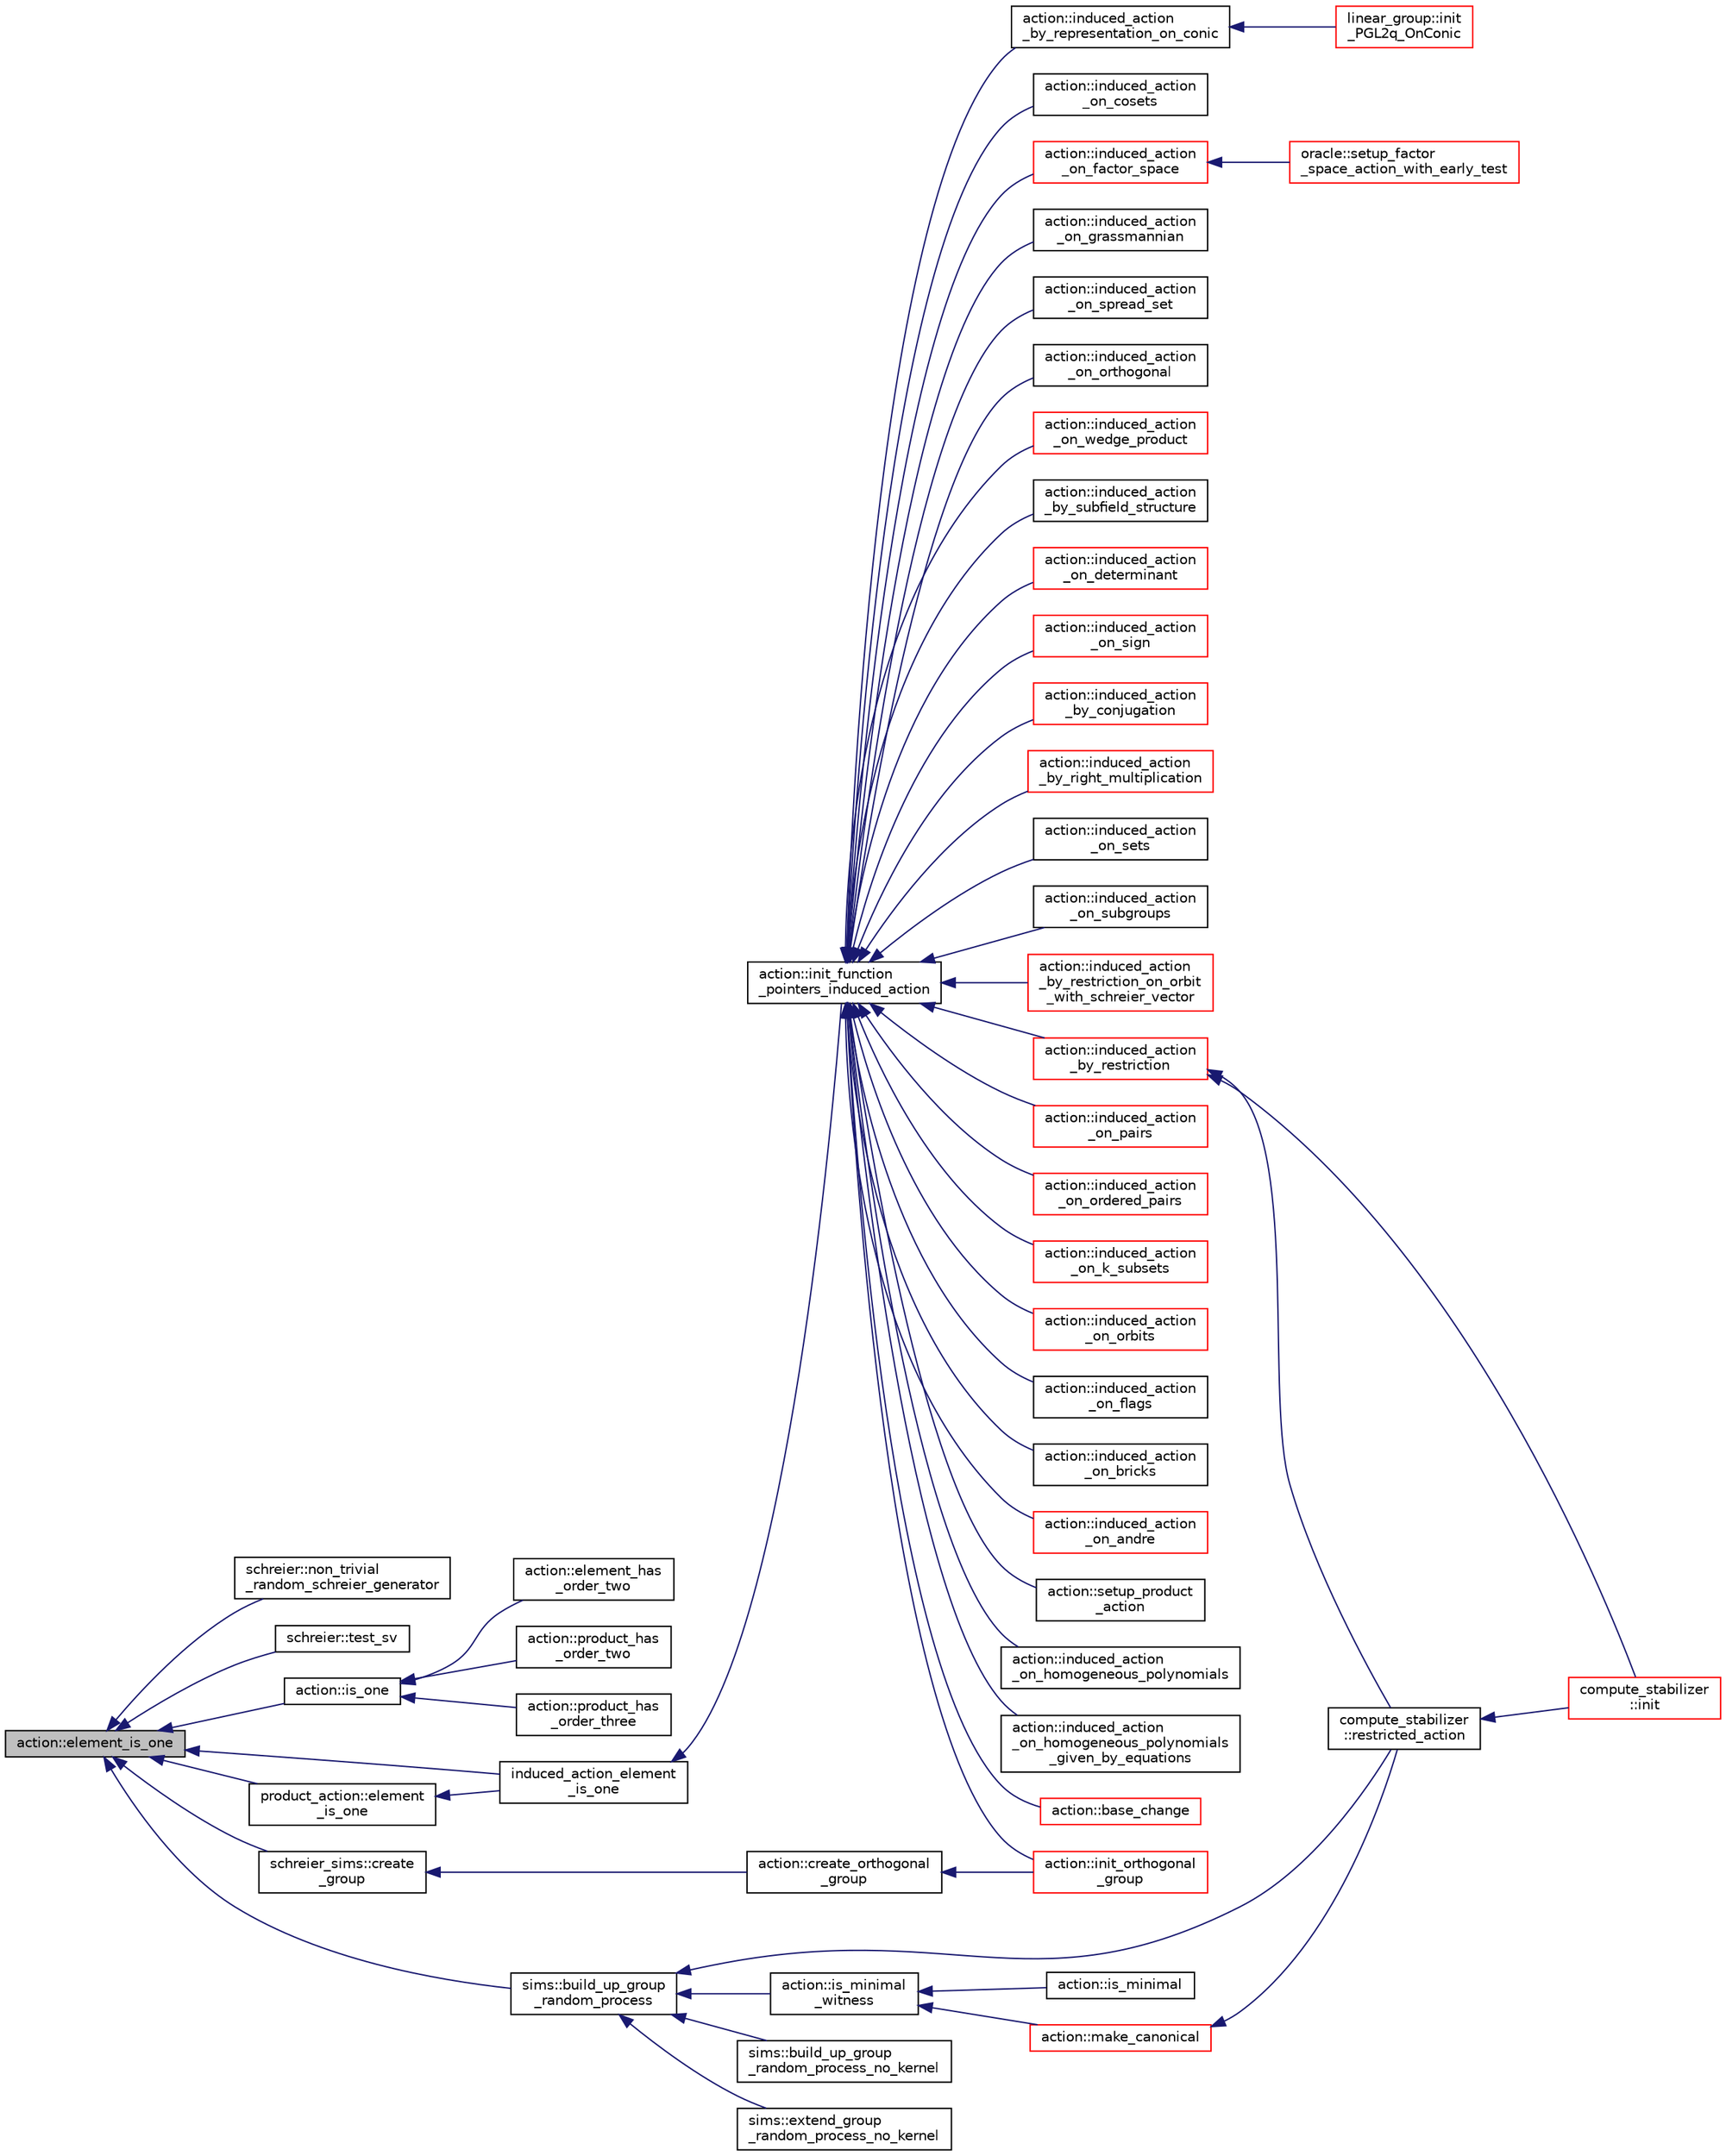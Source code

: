 digraph "action::element_is_one"
{
  edge [fontname="Helvetica",fontsize="10",labelfontname="Helvetica",labelfontsize="10"];
  node [fontname="Helvetica",fontsize="10",shape=record];
  rankdir="LR";
  Node4688 [label="action::element_is_one",height=0.2,width=0.4,color="black", fillcolor="grey75", style="filled", fontcolor="black"];
  Node4688 -> Node4689 [dir="back",color="midnightblue",fontsize="10",style="solid",fontname="Helvetica"];
  Node4689 [label="schreier::non_trivial\l_random_schreier_generator",height=0.2,width=0.4,color="black", fillcolor="white", style="filled",URL="$d3/dd6/classschreier.html#a9077ff6a0c61629d6e73aeb56b39a6a0"];
  Node4688 -> Node4690 [dir="back",color="midnightblue",fontsize="10",style="solid",fontname="Helvetica"];
  Node4690 [label="schreier::test_sv",height=0.2,width=0.4,color="black", fillcolor="white", style="filled",URL="$d3/dd6/classschreier.html#a3126deca325fbd23f1b7f03a1ef89dae"];
  Node4688 -> Node4691 [dir="back",color="midnightblue",fontsize="10",style="solid",fontname="Helvetica"];
  Node4691 [label="action::is_one",height=0.2,width=0.4,color="black", fillcolor="white", style="filled",URL="$d2/d86/classaction.html#a8c29d83d2e0d0bf5222e3699d6754580"];
  Node4691 -> Node4692 [dir="back",color="midnightblue",fontsize="10",style="solid",fontname="Helvetica"];
  Node4692 [label="action::element_has\l_order_two",height=0.2,width=0.4,color="black", fillcolor="white", style="filled",URL="$d2/d86/classaction.html#aa95202fa29f7ac079cbbf1fa18bc2f28"];
  Node4691 -> Node4693 [dir="back",color="midnightblue",fontsize="10",style="solid",fontname="Helvetica"];
  Node4693 [label="action::product_has\l_order_two",height=0.2,width=0.4,color="black", fillcolor="white", style="filled",URL="$d2/d86/classaction.html#af23981c4ce591ca41b23133eb362186a"];
  Node4691 -> Node4694 [dir="back",color="midnightblue",fontsize="10",style="solid",fontname="Helvetica"];
  Node4694 [label="action::product_has\l_order_three",height=0.2,width=0.4,color="black", fillcolor="white", style="filled",URL="$d2/d86/classaction.html#a92cfbcef9ad53841cffb3fdad0dd7ab8"];
  Node4688 -> Node4695 [dir="back",color="midnightblue",fontsize="10",style="solid",fontname="Helvetica"];
  Node4695 [label="induced_action_element\l_is_one",height=0.2,width=0.4,color="black", fillcolor="white", style="filled",URL="$d3/d27/interface_8_c.html#aadb6a2b56e25c82dd455de09bb4bda82"];
  Node4695 -> Node4696 [dir="back",color="midnightblue",fontsize="10",style="solid",fontname="Helvetica"];
  Node4696 [label="action::init_function\l_pointers_induced_action",height=0.2,width=0.4,color="black", fillcolor="white", style="filled",URL="$d2/d86/classaction.html#a3b9287d084b24f7a3b9532a7589c58de"];
  Node4696 -> Node4697 [dir="back",color="midnightblue",fontsize="10",style="solid",fontname="Helvetica"];
  Node4697 [label="action::induced_action\l_by_representation_on_conic",height=0.2,width=0.4,color="black", fillcolor="white", style="filled",URL="$d2/d86/classaction.html#a228538e3f07bc186db8eb5da8b90f617"];
  Node4697 -> Node4698 [dir="back",color="midnightblue",fontsize="10",style="solid",fontname="Helvetica"];
  Node4698 [label="linear_group::init\l_PGL2q_OnConic",height=0.2,width=0.4,color="red", fillcolor="white", style="filled",URL="$df/d5a/classlinear__group.html#a84c4d6e1849da4c6f8f096a1af2a8270"];
  Node4696 -> Node4705 [dir="back",color="midnightblue",fontsize="10",style="solid",fontname="Helvetica"];
  Node4705 [label="action::induced_action\l_on_cosets",height=0.2,width=0.4,color="black", fillcolor="white", style="filled",URL="$d2/d86/classaction.html#acbdff5ffed42af6a01f07dffb2787237"];
  Node4696 -> Node4706 [dir="back",color="midnightblue",fontsize="10",style="solid",fontname="Helvetica"];
  Node4706 [label="action::induced_action\l_on_factor_space",height=0.2,width=0.4,color="red", fillcolor="white", style="filled",URL="$d2/d86/classaction.html#af501ff2aa74fb6049bee5c01cd8b909b"];
  Node4706 -> Node4707 [dir="back",color="midnightblue",fontsize="10",style="solid",fontname="Helvetica"];
  Node4707 [label="oracle::setup_factor\l_space_action_with_early_test",height=0.2,width=0.4,color="red", fillcolor="white", style="filled",URL="$d7/da7/classoracle.html#a7c26a85886666829e9727df91d2f01ad"];
  Node4696 -> Node4788 [dir="back",color="midnightblue",fontsize="10",style="solid",fontname="Helvetica"];
  Node4788 [label="action::induced_action\l_on_grassmannian",height=0.2,width=0.4,color="black", fillcolor="white", style="filled",URL="$d2/d86/classaction.html#a295b730ecc0b0bf30f714094fef956ea"];
  Node4696 -> Node4789 [dir="back",color="midnightblue",fontsize="10",style="solid",fontname="Helvetica"];
  Node4789 [label="action::induced_action\l_on_spread_set",height=0.2,width=0.4,color="black", fillcolor="white", style="filled",URL="$d2/d86/classaction.html#a7c5839c650592f083dc850d81ed05a5b"];
  Node4696 -> Node4790 [dir="back",color="midnightblue",fontsize="10",style="solid",fontname="Helvetica"];
  Node4790 [label="action::induced_action\l_on_orthogonal",height=0.2,width=0.4,color="black", fillcolor="white", style="filled",URL="$d2/d86/classaction.html#a4f191cee643a81d7f18a4d729084e945"];
  Node4696 -> Node4791 [dir="back",color="midnightblue",fontsize="10",style="solid",fontname="Helvetica"];
  Node4791 [label="action::induced_action\l_on_wedge_product",height=0.2,width=0.4,color="red", fillcolor="white", style="filled",URL="$d2/d86/classaction.html#af13a5da25b8e8597ab695edff222fb6a"];
  Node4696 -> Node4793 [dir="back",color="midnightblue",fontsize="10",style="solid",fontname="Helvetica"];
  Node4793 [label="action::induced_action\l_by_subfield_structure",height=0.2,width=0.4,color="black", fillcolor="white", style="filled",URL="$d2/d86/classaction.html#add42951bdab176ceed6cc4af05dfa948"];
  Node4696 -> Node4794 [dir="back",color="midnightblue",fontsize="10",style="solid",fontname="Helvetica"];
  Node4794 [label="action::induced_action\l_on_determinant",height=0.2,width=0.4,color="red", fillcolor="white", style="filled",URL="$d2/d86/classaction.html#aa6b9d3c2ded2cae185ee31f2200ad0b5"];
  Node4696 -> Node4797 [dir="back",color="midnightblue",fontsize="10",style="solid",fontname="Helvetica"];
  Node4797 [label="action::induced_action\l_on_sign",height=0.2,width=0.4,color="red", fillcolor="white", style="filled",URL="$d2/d86/classaction.html#ab17b07971b94eae7c5efa21b33f643f1"];
  Node4696 -> Node4799 [dir="back",color="midnightblue",fontsize="10",style="solid",fontname="Helvetica"];
  Node4799 [label="action::induced_action\l_by_conjugation",height=0.2,width=0.4,color="red", fillcolor="white", style="filled",URL="$d2/d86/classaction.html#a45fb7703c6acac791acdcde339d21cc2"];
  Node4696 -> Node4807 [dir="back",color="midnightblue",fontsize="10",style="solid",fontname="Helvetica"];
  Node4807 [label="action::induced_action\l_by_right_multiplication",height=0.2,width=0.4,color="red", fillcolor="white", style="filled",URL="$d2/d86/classaction.html#aafa2818d9d98046507e2754938be0c04"];
  Node4696 -> Node4810 [dir="back",color="midnightblue",fontsize="10",style="solid",fontname="Helvetica"];
  Node4810 [label="action::induced_action\l_on_sets",height=0.2,width=0.4,color="black", fillcolor="white", style="filled",URL="$d2/d86/classaction.html#a09639acee6b88644c103b17050cc32f1"];
  Node4696 -> Node4811 [dir="back",color="midnightblue",fontsize="10",style="solid",fontname="Helvetica"];
  Node4811 [label="action::induced_action\l_on_subgroups",height=0.2,width=0.4,color="black", fillcolor="white", style="filled",URL="$d2/d86/classaction.html#ad0de7ea45a2a73c1b8e0f52ee3ce4610"];
  Node4696 -> Node4812 [dir="back",color="midnightblue",fontsize="10",style="solid",fontname="Helvetica"];
  Node4812 [label="action::induced_action\l_by_restriction_on_orbit\l_with_schreier_vector",height=0.2,width=0.4,color="red", fillcolor="white", style="filled",URL="$d2/d86/classaction.html#ad3ddab72625d9bebe7ac8eaef488cf4c"];
  Node4696 -> Node4814 [dir="back",color="midnightblue",fontsize="10",style="solid",fontname="Helvetica"];
  Node4814 [label="action::induced_action\l_by_restriction",height=0.2,width=0.4,color="red", fillcolor="white", style="filled",URL="$d2/d86/classaction.html#a37c21f74a97c921d882a308370c06357"];
  Node4814 -> Node4818 [dir="back",color="midnightblue",fontsize="10",style="solid",fontname="Helvetica"];
  Node4818 [label="compute_stabilizer\l::init",height=0.2,width=0.4,color="red", fillcolor="white", style="filled",URL="$d8/d30/classcompute__stabilizer.html#a36a1729430f317a65559220a8206a7d7"];
  Node4814 -> Node4823 [dir="back",color="midnightblue",fontsize="10",style="solid",fontname="Helvetica"];
  Node4823 [label="compute_stabilizer\l::restricted_action",height=0.2,width=0.4,color="black", fillcolor="white", style="filled",URL="$d8/d30/classcompute__stabilizer.html#a895df470da0ac14f812c3c4b6f2280b9"];
  Node4823 -> Node4818 [dir="back",color="midnightblue",fontsize="10",style="solid",fontname="Helvetica"];
  Node4696 -> Node4854 [dir="back",color="midnightblue",fontsize="10",style="solid",fontname="Helvetica"];
  Node4854 [label="action::induced_action\l_on_pairs",height=0.2,width=0.4,color="red", fillcolor="white", style="filled",URL="$d2/d86/classaction.html#a4b01c7b3cc749218e9dbd84b9fed90b3"];
  Node4696 -> Node4856 [dir="back",color="midnightblue",fontsize="10",style="solid",fontname="Helvetica"];
  Node4856 [label="action::induced_action\l_on_ordered_pairs",height=0.2,width=0.4,color="red", fillcolor="white", style="filled",URL="$d2/d86/classaction.html#ad290e0cc115881e0b9ddab7f7071975e"];
  Node4696 -> Node4857 [dir="back",color="midnightblue",fontsize="10",style="solid",fontname="Helvetica"];
  Node4857 [label="action::induced_action\l_on_k_subsets",height=0.2,width=0.4,color="red", fillcolor="white", style="filled",URL="$d2/d86/classaction.html#a2eb6058853cffc4c099099e07ecbe612"];
  Node4696 -> Node4859 [dir="back",color="midnightblue",fontsize="10",style="solid",fontname="Helvetica"];
  Node4859 [label="action::induced_action\l_on_orbits",height=0.2,width=0.4,color="red", fillcolor="white", style="filled",URL="$d2/d86/classaction.html#a875913e4919877fe3dcae039ce44d7d8"];
  Node4696 -> Node4863 [dir="back",color="midnightblue",fontsize="10",style="solid",fontname="Helvetica"];
  Node4863 [label="action::induced_action\l_on_flags",height=0.2,width=0.4,color="black", fillcolor="white", style="filled",URL="$d2/d86/classaction.html#afb1ac2fda2a79462e38c133330982341"];
  Node4696 -> Node4864 [dir="back",color="midnightblue",fontsize="10",style="solid",fontname="Helvetica"];
  Node4864 [label="action::induced_action\l_on_bricks",height=0.2,width=0.4,color="black", fillcolor="white", style="filled",URL="$d2/d86/classaction.html#a71c71472fda2eefb125cd852d5feb306"];
  Node4696 -> Node4865 [dir="back",color="midnightblue",fontsize="10",style="solid",fontname="Helvetica"];
  Node4865 [label="action::induced_action\l_on_andre",height=0.2,width=0.4,color="red", fillcolor="white", style="filled",URL="$d2/d86/classaction.html#a917efe5d7ae49b86dbf397540939fea4"];
  Node4696 -> Node4867 [dir="back",color="midnightblue",fontsize="10",style="solid",fontname="Helvetica"];
  Node4867 [label="action::setup_product\l_action",height=0.2,width=0.4,color="black", fillcolor="white", style="filled",URL="$d2/d86/classaction.html#a35c717fb546189c007a89bb7b133e2f6"];
  Node4696 -> Node4868 [dir="back",color="midnightblue",fontsize="10",style="solid",fontname="Helvetica"];
  Node4868 [label="action::induced_action\l_on_homogeneous_polynomials",height=0.2,width=0.4,color="black", fillcolor="white", style="filled",URL="$d2/d86/classaction.html#acafe8fb1e63926ce35338a292b621f8a"];
  Node4696 -> Node4869 [dir="back",color="midnightblue",fontsize="10",style="solid",fontname="Helvetica"];
  Node4869 [label="action::induced_action\l_on_homogeneous_polynomials\l_given_by_equations",height=0.2,width=0.4,color="black", fillcolor="white", style="filled",URL="$d2/d86/classaction.html#a8f8df8dabfaa711297c20d44a2c1946a"];
  Node4696 -> Node4870 [dir="back",color="midnightblue",fontsize="10",style="solid",fontname="Helvetica"];
  Node4870 [label="action::base_change",height=0.2,width=0.4,color="red", fillcolor="white", style="filled",URL="$d2/d86/classaction.html#a1cab1a81da804692affaf9b7060c90f6"];
  Node4696 -> Node4898 [dir="back",color="midnightblue",fontsize="10",style="solid",fontname="Helvetica"];
  Node4898 [label="action::init_orthogonal\l_group",height=0.2,width=0.4,color="red", fillcolor="white", style="filled",URL="$d2/d86/classaction.html#a2cfe124956ed67d8b7a927bb44847cc2"];
  Node4688 -> Node4906 [dir="back",color="midnightblue",fontsize="10",style="solid",fontname="Helvetica"];
  Node4906 [label="schreier_sims::create\l_group",height=0.2,width=0.4,color="black", fillcolor="white", style="filled",URL="$d0/da8/classschreier__sims.html#a1423aec8f5f7f69d0518cd4e69e29b07"];
  Node4906 -> Node4907 [dir="back",color="midnightblue",fontsize="10",style="solid",fontname="Helvetica"];
  Node4907 [label="action::create_orthogonal\l_group",height=0.2,width=0.4,color="black", fillcolor="white", style="filled",URL="$d2/d86/classaction.html#a9ec9857e52b35c91c52964a1c5701128"];
  Node4907 -> Node4898 [dir="back",color="midnightblue",fontsize="10",style="solid",fontname="Helvetica"];
  Node4688 -> Node4908 [dir="back",color="midnightblue",fontsize="10",style="solid",fontname="Helvetica"];
  Node4908 [label="sims::build_up_group\l_random_process",height=0.2,width=0.4,color="black", fillcolor="white", style="filled",URL="$d9/df3/classsims.html#afde54d656304b5a92459615f2690ea64"];
  Node4908 -> Node4909 [dir="back",color="midnightblue",fontsize="10",style="solid",fontname="Helvetica"];
  Node4909 [label="action::is_minimal\l_witness",height=0.2,width=0.4,color="black", fillcolor="white", style="filled",URL="$d2/d86/classaction.html#aabf5ea4227f124eac2badc5d5225e220"];
  Node4909 -> Node4910 [dir="back",color="midnightblue",fontsize="10",style="solid",fontname="Helvetica"];
  Node4910 [label="action::is_minimal",height=0.2,width=0.4,color="black", fillcolor="white", style="filled",URL="$d2/d86/classaction.html#a1905e4012d6352a0337f6ee25ef3a875"];
  Node4909 -> Node4911 [dir="back",color="midnightblue",fontsize="10",style="solid",fontname="Helvetica"];
  Node4911 [label="action::make_canonical",height=0.2,width=0.4,color="red", fillcolor="white", style="filled",URL="$d2/d86/classaction.html#ae20ff0b8d092d2eddf9b661fb8821fd2"];
  Node4911 -> Node4823 [dir="back",color="midnightblue",fontsize="10",style="solid",fontname="Helvetica"];
  Node4908 -> Node4917 [dir="back",color="midnightblue",fontsize="10",style="solid",fontname="Helvetica"];
  Node4917 [label="sims::build_up_group\l_random_process_no_kernel",height=0.2,width=0.4,color="black", fillcolor="white", style="filled",URL="$d9/df3/classsims.html#a33747471a3e1ebdee59aff4edde62669"];
  Node4908 -> Node4918 [dir="back",color="midnightblue",fontsize="10",style="solid",fontname="Helvetica"];
  Node4918 [label="sims::extend_group\l_random_process_no_kernel",height=0.2,width=0.4,color="black", fillcolor="white", style="filled",URL="$d9/df3/classsims.html#a20958fd83e43b33c009e873b9df2fa11"];
  Node4908 -> Node4823 [dir="back",color="midnightblue",fontsize="10",style="solid",fontname="Helvetica"];
  Node4688 -> Node4919 [dir="back",color="midnightblue",fontsize="10",style="solid",fontname="Helvetica"];
  Node4919 [label="product_action::element\l_is_one",height=0.2,width=0.4,color="black", fillcolor="white", style="filled",URL="$d8/d74/classproduct__action.html#ab1c6c2798ca1b38b880b65c23a9c7d0f"];
  Node4919 -> Node4695 [dir="back",color="midnightblue",fontsize="10",style="solid",fontname="Helvetica"];
}
